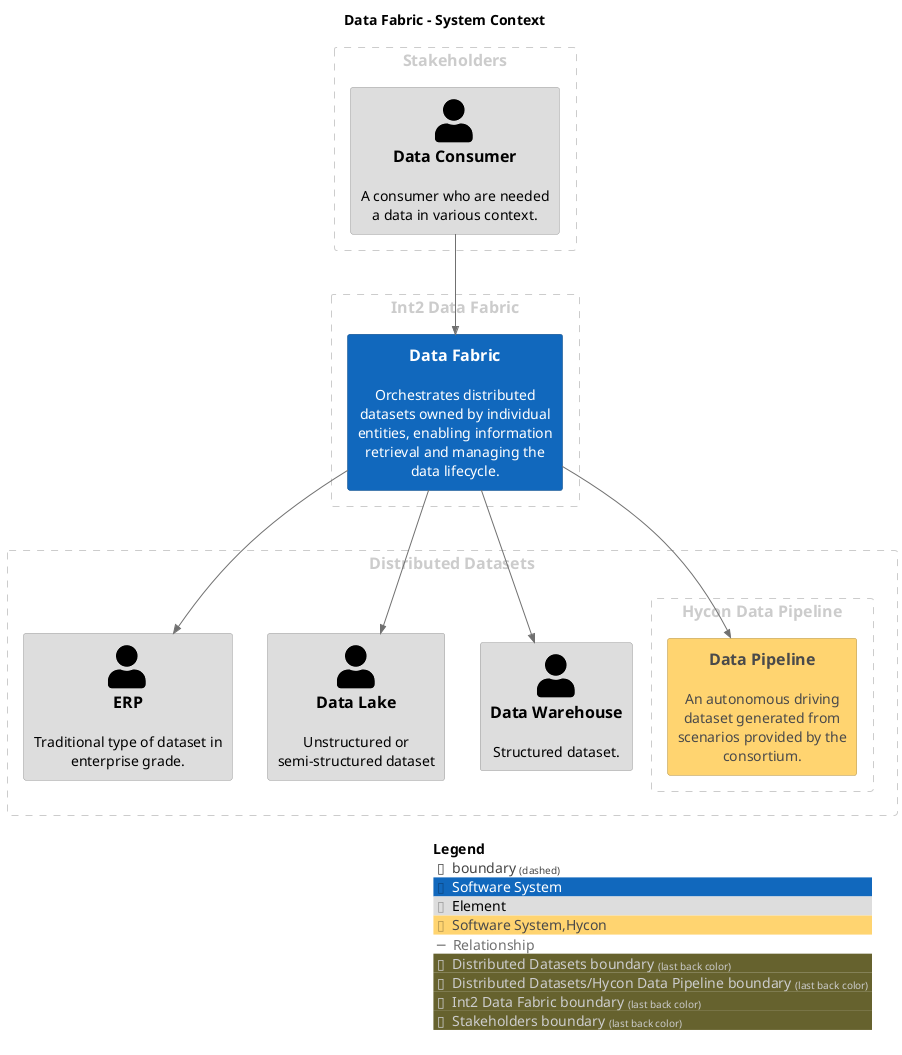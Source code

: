 @startuml
set separator none
title Data Fabric - System Context

top to bottom direction

!include <C4/C4>
!include <C4/C4_Context>

AddElementTag("Software System", $bgColor="#1168bd", $borderColor="#0b4884", $fontColor="#ffffff", $sprite="", $shadowing="")
AddElementTag("Element", $bgColor="#dddddd", $borderColor="#9a9a9a", $fontColor="#000000", $sprite="", $shadowing="")
AddElementTag("Software System,Hycon", $bgColor="#ffd470", $borderColor="#b2944e", $fontColor="#4a4a4a", $sprite="", $shadowing="")

AddRelTag("Relationship", $textColor="#707070", $lineColor="#707070", $lineStyle = "")

AddBoundaryTag("Distributed Datasets", $borderColor="#cccccc", $fontColor="#cccccc")
Boundary(group_1, "Distributed Datasets", $tags="Distributed Datasets") {
  Person(ERP, "ERP", $descr="Traditional type of dataset in enterprise grade.", $tags="Element", $link="")
  Person(DataLake, "Data Lake", $descr="Unstructured or semi-structured dataset", $tags="Element", $link="")
  Person(DataWarehouse, "Data Warehouse", $descr="Structured dataset.", $tags="Element", $link="")
    AddBoundaryTag("Distributed Datasets/Hycon Data Pipeline", $borderColor="#cccccc", $fontColor="#cccccc")
    Boundary(group_2, "Hycon Data Pipeline", $tags="Distributed Datasets/Hycon Data Pipeline") {
      System(DataPipeline, "Data Pipeline", $descr="An autonomous driving dataset generated from scenarios provided by the consortium.", $tags="Software System,Hycon", $link="")
    }

}

AddBoundaryTag("Int2 Data Fabric", $borderColor="#cccccc", $fontColor="#cccccc")
Boundary(group_3, "Int2 Data Fabric", $tags="Int2 Data Fabric") {
  System(DataFabric, "Data Fabric", $descr="Orchestrates distributed datasets owned by individual entities, enabling information retrieval and managing the data lifecycle.", $tags="Software System", $link="")
}

AddBoundaryTag("Stakeholders", $borderColor="#cccccc", $fontColor="#cccccc")
Boundary(group_4, "Stakeholders", $tags="Stakeholders") {
  Person(DataConsumer, "Data Consumer", $descr="A consumer who are needed a data in various context.", $tags="Element", $link="")
}


Rel_D(DataFabric, DataPipeline, "", $techn="", $tags="Relationship", $link="")
Rel_D(DataConsumer, DataFabric, "", $techn="", $tags="Relationship", $link="")
Rel_D(DataFabric, ERP, "", $techn="", $tags="Relationship", $link="")
Rel_D(DataFabric, DataLake, "", $techn="", $tags="Relationship", $link="")
Rel_D(DataFabric, DataWarehouse, "", $techn="", $tags="Relationship", $link="")

SHOW_LEGEND(true)
@enduml